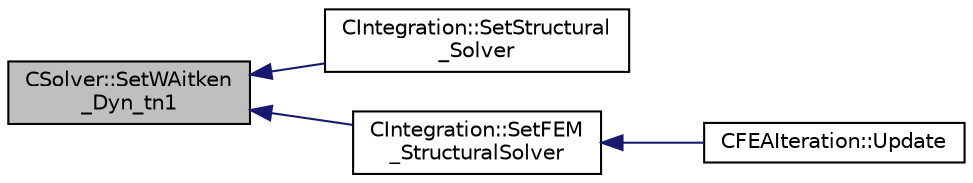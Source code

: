 digraph "CSolver::SetWAitken_Dyn_tn1"
{
  edge [fontname="Helvetica",fontsize="10",labelfontname="Helvetica",labelfontsize="10"];
  node [fontname="Helvetica",fontsize="10",shape=record];
  rankdir="LR";
  Node5444 [label="CSolver::SetWAitken\l_Dyn_tn1",height=0.2,width=0.4,color="black", fillcolor="grey75", style="filled", fontcolor="black"];
  Node5444 -> Node5445 [dir="back",color="midnightblue",fontsize="10",style="solid",fontname="Helvetica"];
  Node5445 [label="CIntegration::SetStructural\l_Solver",height=0.2,width=0.4,color="black", fillcolor="white", style="filled",URL="$class_c_integration.html#acb9e892b95319e7bb3be3e2dce492bb6",tooltip="Save the structural solution at different time steps. "];
  Node5444 -> Node5446 [dir="back",color="midnightblue",fontsize="10",style="solid",fontname="Helvetica"];
  Node5446 [label="CIntegration::SetFEM\l_StructuralSolver",height=0.2,width=0.4,color="black", fillcolor="white", style="filled",URL="$class_c_integration.html#a4d86dc638a56058045a2f6168473cbce",tooltip="Save the structural solution at different time steps. "];
  Node5446 -> Node5447 [dir="back",color="midnightblue",fontsize="10",style="solid",fontname="Helvetica"];
  Node5447 [label="CFEAIteration::Update",height=0.2,width=0.4,color="black", fillcolor="white", style="filled",URL="$class_c_f_e_a_iteration.html#a333fe2537a8cfe7e3791a004f4d9fe83",tooltip="Updates the containers for the FEM system. "];
}
